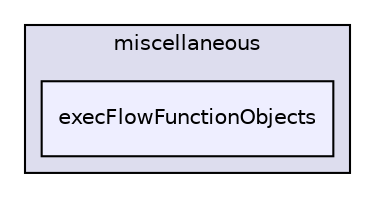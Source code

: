 digraph "applications/utilities/postProcessing/miscellaneous/execFlowFunctionObjects" {
  bgcolor=transparent;
  compound=true
  node [ fontsize="10", fontname="Helvetica"];
  edge [ labelfontsize="10", labelfontname="Helvetica"];
  subgraph clusterdir_2e3c7ef0b2b6965fe976cda0e513e145 {
    graph [ bgcolor="#ddddee", pencolor="black", label="miscellaneous" fontname="Helvetica", fontsize="10", URL="dir_2e3c7ef0b2b6965fe976cda0e513e145.html"]
  dir_52494c721122f64c4f49e93c58c453f2 [shape=box, label="execFlowFunctionObjects", style="filled", fillcolor="#eeeeff", pencolor="black", URL="dir_52494c721122f64c4f49e93c58c453f2.html"];
  }
}
